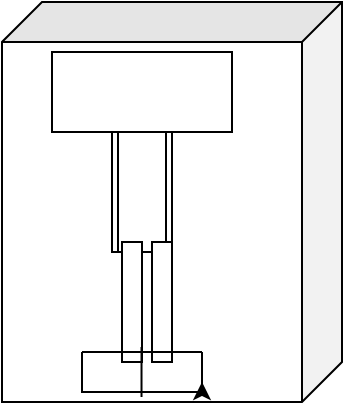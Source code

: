 <mxfile version="27.1.4">
  <diagram name="Page-1" id="LA0WgAzPUKfK-YAjL8oL">
    <mxGraphModel dx="465" dy="283" grid="1" gridSize="10" guides="1" tooltips="1" connect="1" arrows="1" fold="1" page="1" pageScale="1" pageWidth="850" pageHeight="1100" math="0" shadow="0">
      <root>
        <mxCell id="0" />
        <mxCell id="1" parent="0" />
        <mxCell id="eSe9y-DJVeqRm6aaibfE-1" value="" style="shape=cube;whiteSpace=wrap;html=1;boundedLbl=1;backgroundOutline=1;darkOpacity=0.05;darkOpacity2=0.1;rotation=90;" vertex="1" parent="1">
          <mxGeometry x="240" y="160" width="200" height="170" as="geometry" />
        </mxCell>
        <mxCell id="eSe9y-DJVeqRm6aaibfE-3" value="" style="whiteSpace=wrap;html=1;" vertex="1" parent="1">
          <mxGeometry x="280" y="170" width="90" height="40" as="geometry" />
        </mxCell>
        <mxCell id="eSe9y-DJVeqRm6aaibfE-4" value="" style="shape=process;whiteSpace=wrap;html=1;backgroundOutline=1;" vertex="1" parent="1">
          <mxGeometry x="310" y="210" width="30" height="60" as="geometry" />
        </mxCell>
        <mxCell id="eSe9y-DJVeqRm6aaibfE-8" value="" style="rounded=0;whiteSpace=wrap;html=1;rotation=90;" vertex="1" parent="1">
          <mxGeometry x="290" y="290" width="60" height="10" as="geometry" />
        </mxCell>
        <mxCell id="eSe9y-DJVeqRm6aaibfE-9" value="" style="rounded=0;whiteSpace=wrap;html=1;rotation=90;" vertex="1" parent="1">
          <mxGeometry x="305" y="290" width="60" height="10" as="geometry" />
        </mxCell>
        <mxCell id="eSe9y-DJVeqRm6aaibfE-10" value="" style="swimlane;startSize=0;" vertex="1" parent="1">
          <mxGeometry x="295" y="320" width="60" height="20" as="geometry" />
        </mxCell>
        <mxCell id="eSe9y-DJVeqRm6aaibfE-12" value="" style="endArrow=none;html=1;rounded=0;" edge="1" parent="eSe9y-DJVeqRm6aaibfE-10">
          <mxGeometry width="50" height="50" relative="1" as="geometry">
            <mxPoint x="29.76" y="-2.5" as="sourcePoint" />
            <mxPoint x="29.76" y="22.5" as="targetPoint" />
            <Array as="points" />
          </mxGeometry>
        </mxCell>
        <mxCell id="eSe9y-DJVeqRm6aaibfE-11" style="edgeStyle=orthogonalEdgeStyle;rounded=0;orthogonalLoop=1;jettySize=auto;html=1;exitX=0.5;exitY=1;exitDx=0;exitDy=0;entryX=1;entryY=0.75;entryDx=0;entryDy=0;" edge="1" parent="1" source="eSe9y-DJVeqRm6aaibfE-10" target="eSe9y-DJVeqRm6aaibfE-10">
          <mxGeometry relative="1" as="geometry" />
        </mxCell>
      </root>
    </mxGraphModel>
  </diagram>
</mxfile>
